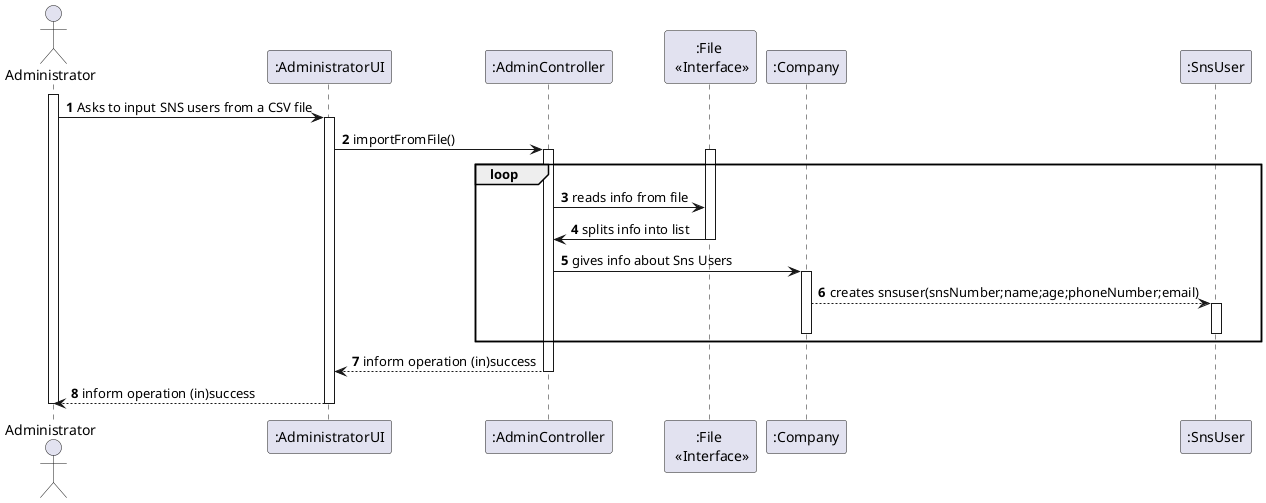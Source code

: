 @startuml
autonumber

actor "Administrator" as ADM

participant ":AdministratorUI" as UI
participant ":AdminController" as CTRL
participant ":File \n <<Interface>>" as FILE
participant ":Company" as ORG
participant ":SnsUser" as USER


activate ADM
ADM -> UI :Asks to input SNS users from a CSV file
activate UI
UI -> CTRL: importFromFile()
activate CTRL
 loop
activate FILE
CTRL -> FILE: reads info from file
FILE -> CTRL: splits info into list
deactivate FILE
CTRL -> ORG: gives info about Sns Users
activate ORG
ORG --> USER:creates snsuser(snsNumber;name;age;phoneNumber;email)
activate USER
deactivate USER
deactivate ORG
end loop
CTRL --> UI: inform operation (in)success
deactivate CTRL
UI --> ADM: inform operation (in)success
deactivate UI

deactivate ADM


@enduml